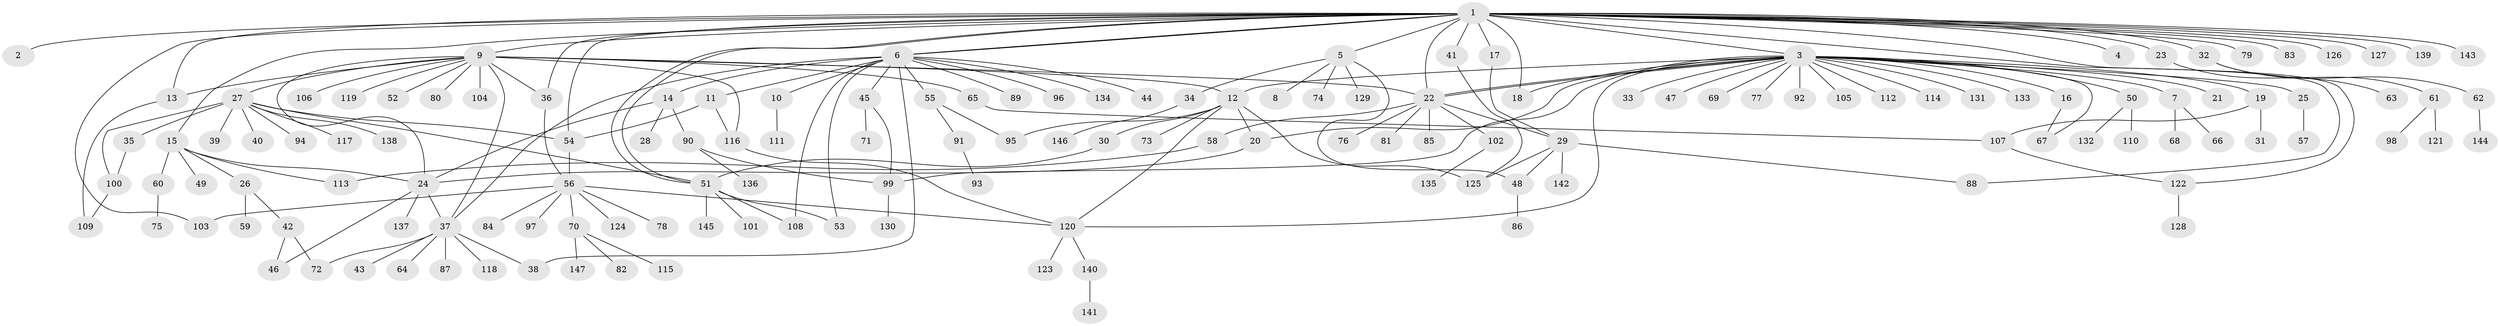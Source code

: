 // coarse degree distribution, {3: 0.1016949152542373, 4: 0.03389830508474576, 2: 0.11864406779661017, 20: 0.01694915254237288, 1: 0.5423728813559322, 6: 0.03389830508474576, 8: 0.03389830508474576, 12: 0.01694915254237288, 5: 0.03389830508474576, 10: 0.01694915254237288, 7: 0.03389830508474576, 22: 0.01694915254237288}
// Generated by graph-tools (version 1.1) at 2025/36/03/04/25 23:36:49]
// undirected, 147 vertices, 190 edges
graph export_dot {
  node [color=gray90,style=filled];
  1;
  2;
  3;
  4;
  5;
  6;
  7;
  8;
  9;
  10;
  11;
  12;
  13;
  14;
  15;
  16;
  17;
  18;
  19;
  20;
  21;
  22;
  23;
  24;
  25;
  26;
  27;
  28;
  29;
  30;
  31;
  32;
  33;
  34;
  35;
  36;
  37;
  38;
  39;
  40;
  41;
  42;
  43;
  44;
  45;
  46;
  47;
  48;
  49;
  50;
  51;
  52;
  53;
  54;
  55;
  56;
  57;
  58;
  59;
  60;
  61;
  62;
  63;
  64;
  65;
  66;
  67;
  68;
  69;
  70;
  71;
  72;
  73;
  74;
  75;
  76;
  77;
  78;
  79;
  80;
  81;
  82;
  83;
  84;
  85;
  86;
  87;
  88;
  89;
  90;
  91;
  92;
  93;
  94;
  95;
  96;
  97;
  98;
  99;
  100;
  101;
  102;
  103;
  104;
  105;
  106;
  107;
  108;
  109;
  110;
  111;
  112;
  113;
  114;
  115;
  116;
  117;
  118;
  119;
  120;
  121;
  122;
  123;
  124;
  125;
  126;
  127;
  128;
  129;
  130;
  131;
  132;
  133;
  134;
  135;
  136;
  137;
  138;
  139;
  140;
  141;
  142;
  143;
  144;
  145;
  146;
  147;
  1 -- 2;
  1 -- 3;
  1 -- 4;
  1 -- 5;
  1 -- 6;
  1 -- 6;
  1 -- 9;
  1 -- 13;
  1 -- 15;
  1 -- 17;
  1 -- 18;
  1 -- 22;
  1 -- 23;
  1 -- 32;
  1 -- 36;
  1 -- 41;
  1 -- 51;
  1 -- 51;
  1 -- 54;
  1 -- 79;
  1 -- 83;
  1 -- 88;
  1 -- 103;
  1 -- 122;
  1 -- 126;
  1 -- 127;
  1 -- 139;
  1 -- 143;
  3 -- 7;
  3 -- 12;
  3 -- 16;
  3 -- 18;
  3 -- 19;
  3 -- 20;
  3 -- 21;
  3 -- 22;
  3 -- 22;
  3 -- 25;
  3 -- 33;
  3 -- 47;
  3 -- 50;
  3 -- 67;
  3 -- 69;
  3 -- 77;
  3 -- 92;
  3 -- 99;
  3 -- 105;
  3 -- 112;
  3 -- 114;
  3 -- 120;
  3 -- 131;
  3 -- 133;
  5 -- 8;
  5 -- 34;
  5 -- 48;
  5 -- 74;
  5 -- 129;
  6 -- 10;
  6 -- 11;
  6 -- 14;
  6 -- 37;
  6 -- 38;
  6 -- 44;
  6 -- 45;
  6 -- 53;
  6 -- 55;
  6 -- 89;
  6 -- 96;
  6 -- 108;
  6 -- 134;
  7 -- 66;
  7 -- 68;
  9 -- 12;
  9 -- 13;
  9 -- 22;
  9 -- 24;
  9 -- 27;
  9 -- 36;
  9 -- 37;
  9 -- 52;
  9 -- 65;
  9 -- 80;
  9 -- 104;
  9 -- 106;
  9 -- 116;
  9 -- 119;
  10 -- 111;
  11 -- 54;
  11 -- 116;
  12 -- 20;
  12 -- 30;
  12 -- 73;
  12 -- 95;
  12 -- 120;
  12 -- 125;
  13 -- 109;
  14 -- 24;
  14 -- 28;
  14 -- 90;
  15 -- 24;
  15 -- 26;
  15 -- 49;
  15 -- 60;
  15 -- 113;
  16 -- 67;
  17 -- 29;
  19 -- 31;
  19 -- 107;
  20 -- 24;
  22 -- 29;
  22 -- 58;
  22 -- 76;
  22 -- 81;
  22 -- 85;
  22 -- 102;
  23 -- 63;
  24 -- 37;
  24 -- 46;
  24 -- 137;
  25 -- 57;
  26 -- 42;
  26 -- 59;
  27 -- 35;
  27 -- 39;
  27 -- 40;
  27 -- 51;
  27 -- 54;
  27 -- 94;
  27 -- 100;
  27 -- 117;
  27 -- 138;
  29 -- 48;
  29 -- 88;
  29 -- 125;
  29 -- 142;
  30 -- 51;
  32 -- 61;
  32 -- 62;
  34 -- 146;
  35 -- 100;
  36 -- 56;
  37 -- 38;
  37 -- 43;
  37 -- 64;
  37 -- 72;
  37 -- 87;
  37 -- 118;
  41 -- 125;
  42 -- 46;
  42 -- 72;
  45 -- 71;
  45 -- 99;
  48 -- 86;
  50 -- 110;
  50 -- 132;
  51 -- 53;
  51 -- 101;
  51 -- 108;
  51 -- 145;
  54 -- 56;
  55 -- 91;
  55 -- 95;
  56 -- 70;
  56 -- 78;
  56 -- 84;
  56 -- 97;
  56 -- 103;
  56 -- 120;
  56 -- 124;
  58 -- 113;
  60 -- 75;
  61 -- 98;
  61 -- 121;
  62 -- 144;
  65 -- 107;
  70 -- 82;
  70 -- 115;
  70 -- 147;
  90 -- 99;
  90 -- 136;
  91 -- 93;
  99 -- 130;
  100 -- 109;
  102 -- 135;
  107 -- 122;
  116 -- 120;
  120 -- 123;
  120 -- 140;
  122 -- 128;
  140 -- 141;
}
